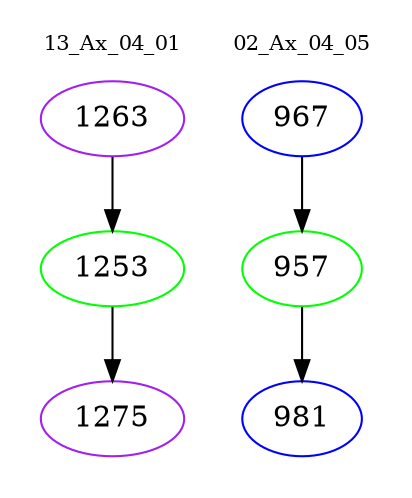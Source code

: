 digraph{
subgraph cluster_0 {
color = white
label = "13_Ax_04_01";
fontsize=10;
T0_1263 [label="1263", color="purple"]
T0_1263 -> T0_1253 [color="black"]
T0_1253 [label="1253", color="green"]
T0_1253 -> T0_1275 [color="black"]
T0_1275 [label="1275", color="purple"]
}
subgraph cluster_1 {
color = white
label = "02_Ax_04_05";
fontsize=10;
T1_967 [label="967", color="blue"]
T1_967 -> T1_957 [color="black"]
T1_957 [label="957", color="green"]
T1_957 -> T1_981 [color="black"]
T1_981 [label="981", color="blue"]
}
}
